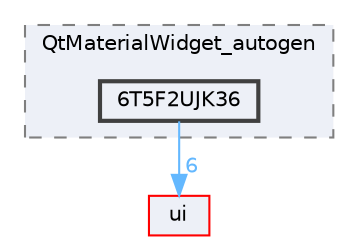 digraph "6T5F2UJK36"
{
 // LATEX_PDF_SIZE
  bgcolor="transparent";
  edge [fontname=Helvetica,fontsize=10,labelfontname=Helvetica,labelfontsize=10];
  node [fontname=Helvetica,fontsize=10,shape=box,height=0.2,width=0.4];
  compound=true
  subgraph clusterdir_ef79c2e318cccb174faf66af28e4f96b {
    graph [ bgcolor="#edf0f7", pencolor="grey50", label="QtMaterialWidget_autogen", fontname=Helvetica,fontsize=10 style="filled,dashed", URL="dir_ef79c2e318cccb174faf66af28e4f96b.html",tooltip=""]
  dir_f62fd92bf907e58a032ccb1af3846e69 [label="6T5F2UJK36", fillcolor="#edf0f7", color="grey25", style="filled,bold", URL="dir_f62fd92bf907e58a032ccb1af3846e69.html",tooltip=""];
  }
  dir_1788f8309b1a812dcb800a185471cf6c [label="ui", fillcolor="#edf0f7", color="red", style="filled", URL="dir_1788f8309b1a812dcb800a185471cf6c.html",tooltip=""];
  dir_f62fd92bf907e58a032ccb1af3846e69->dir_1788f8309b1a812dcb800a185471cf6c [headlabel="6", labeldistance=1.5 headhref="dir_000012_000351.html" href="dir_000012_000351.html" color="steelblue1" fontcolor="steelblue1"];
}
